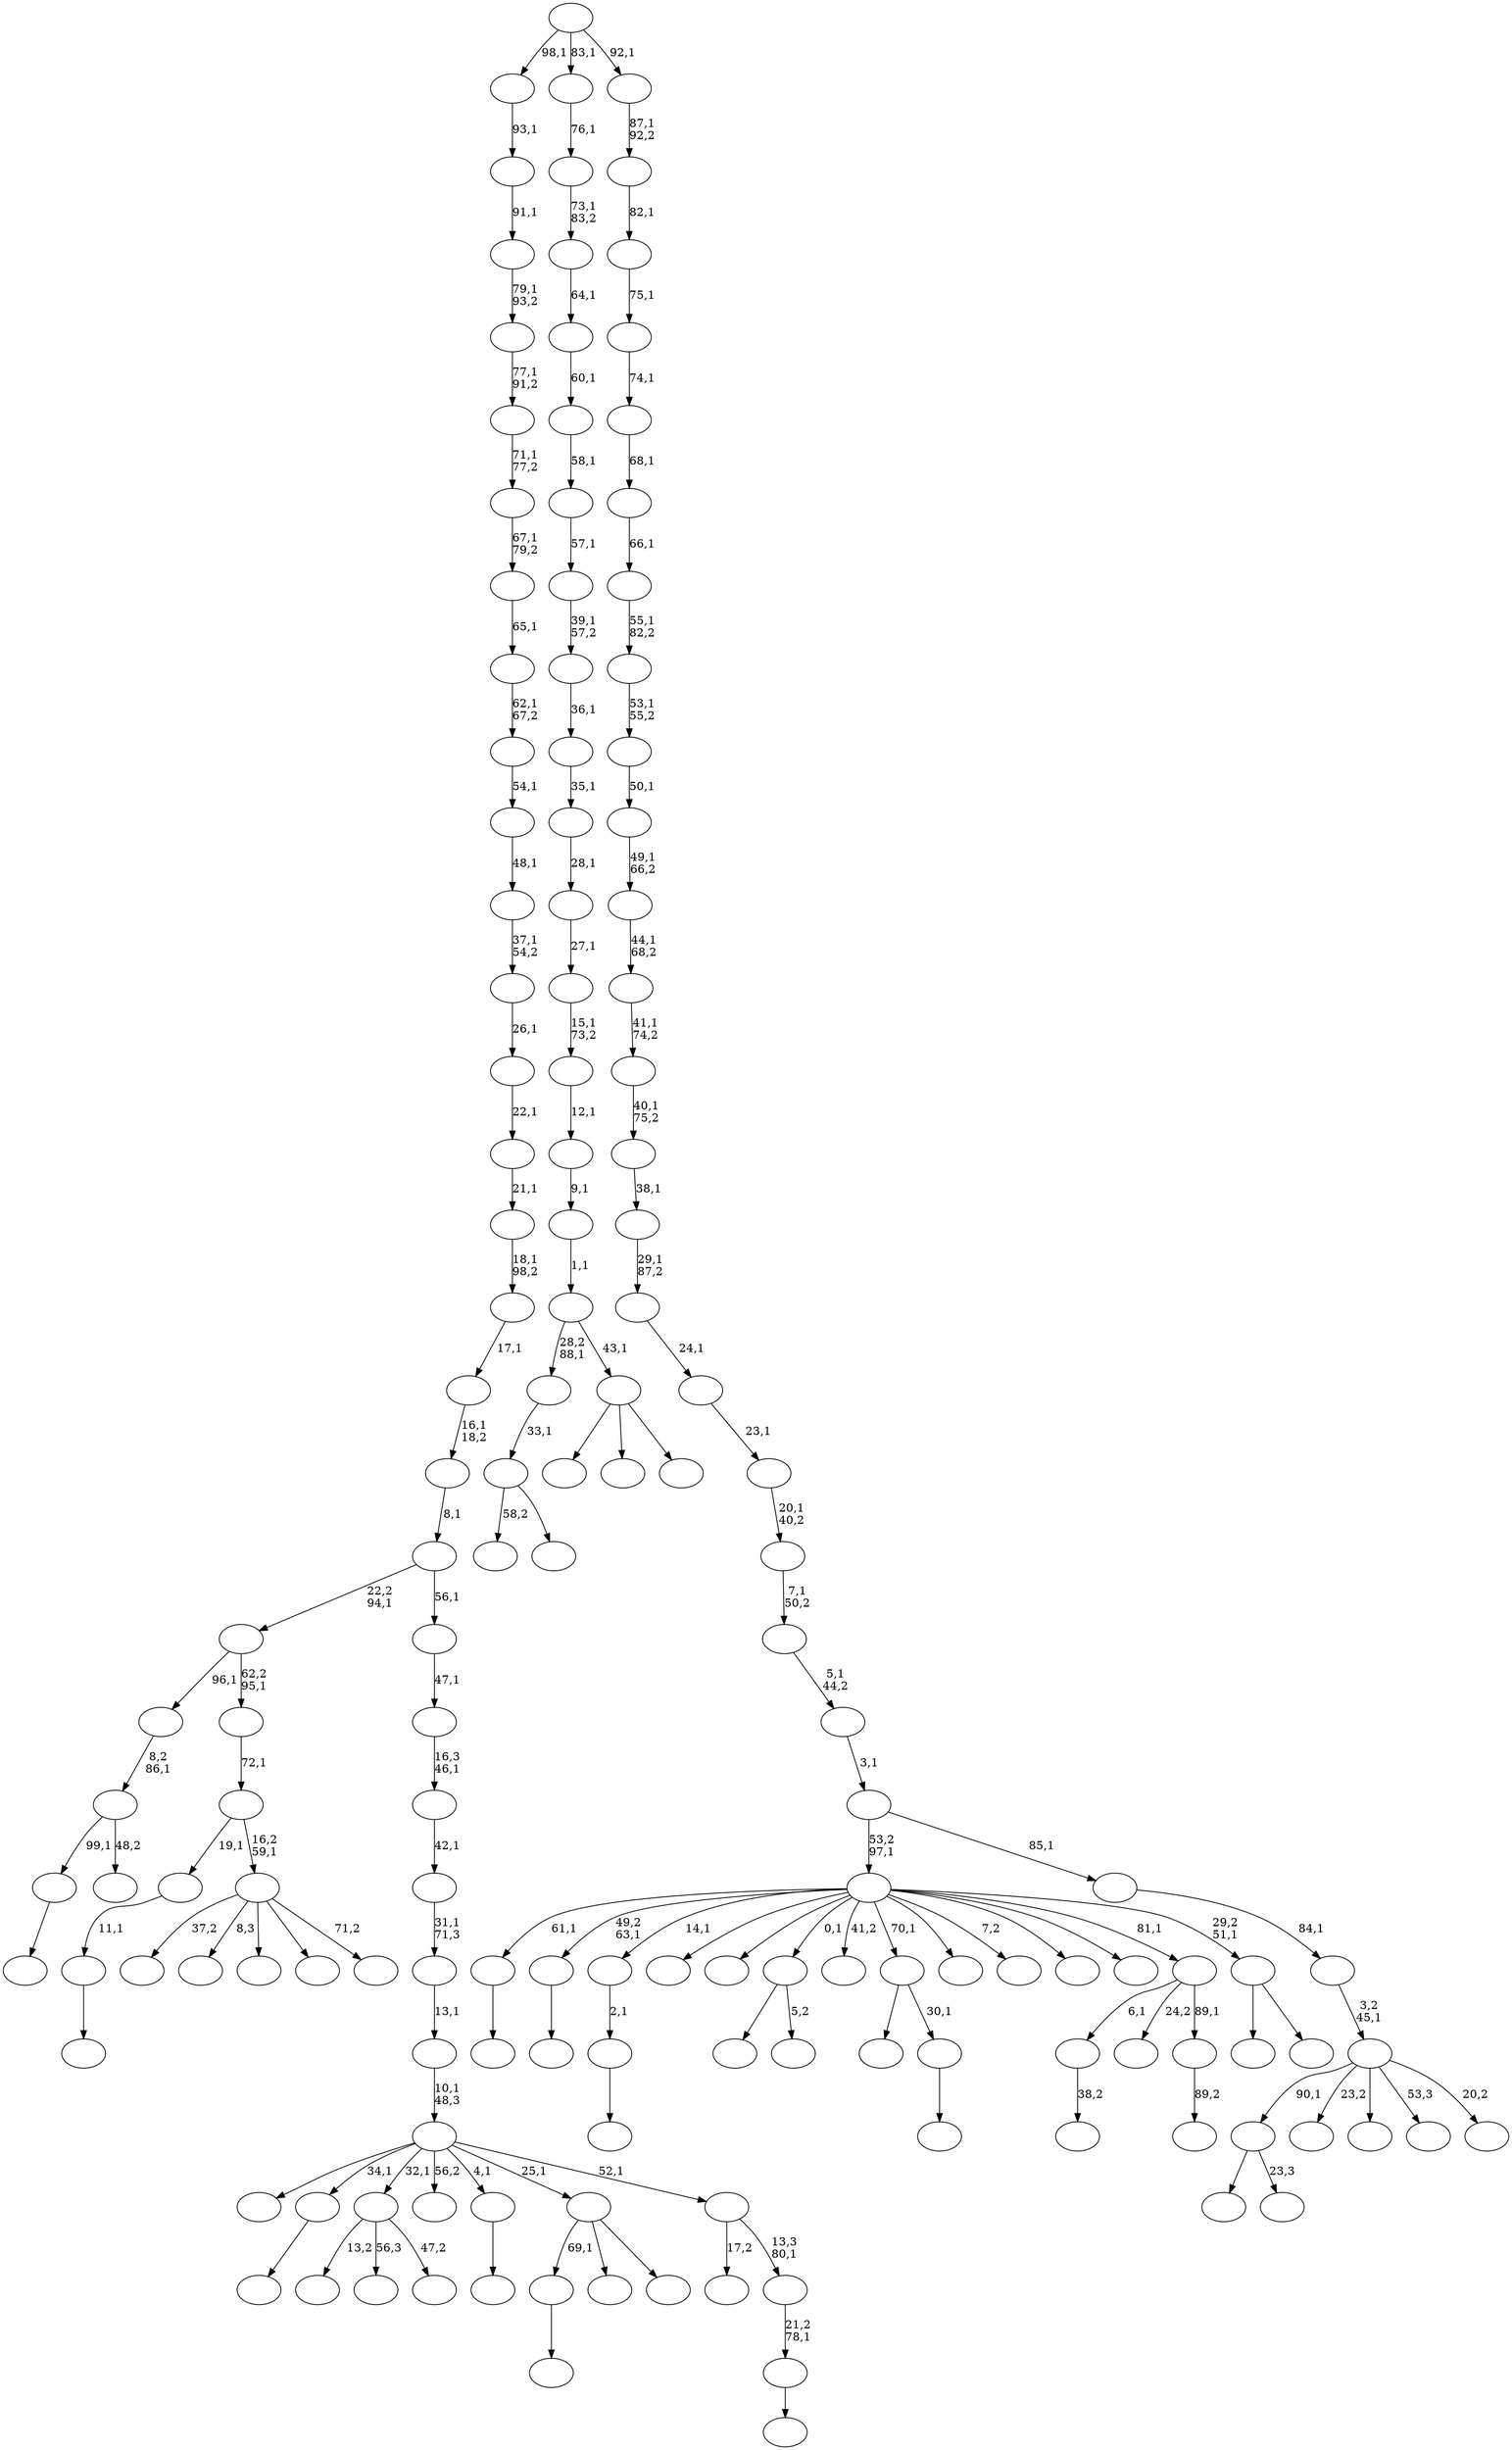digraph T {
	150 [label=""]
	149 [label=""]
	148 [label=""]
	147 [label=""]
	146 [label=""]
	145 [label=""]
	144 [label=""]
	143 [label=""]
	142 [label=""]
	141 [label=""]
	140 [label=""]
	139 [label=""]
	138 [label=""]
	137 [label=""]
	136 [label=""]
	135 [label=""]
	134 [label=""]
	133 [label=""]
	132 [label=""]
	131 [label=""]
	130 [label=""]
	129 [label=""]
	128 [label=""]
	127 [label=""]
	126 [label=""]
	125 [label=""]
	124 [label=""]
	123 [label=""]
	122 [label=""]
	121 [label=""]
	120 [label=""]
	119 [label=""]
	118 [label=""]
	117 [label=""]
	116 [label=""]
	115 [label=""]
	114 [label=""]
	113 [label=""]
	112 [label=""]
	111 [label=""]
	110 [label=""]
	109 [label=""]
	108 [label=""]
	107 [label=""]
	106 [label=""]
	105 [label=""]
	104 [label=""]
	103 [label=""]
	102 [label=""]
	101 [label=""]
	100 [label=""]
	99 [label=""]
	98 [label=""]
	97 [label=""]
	96 [label=""]
	95 [label=""]
	94 [label=""]
	93 [label=""]
	92 [label=""]
	91 [label=""]
	90 [label=""]
	89 [label=""]
	88 [label=""]
	87 [label=""]
	86 [label=""]
	85 [label=""]
	84 [label=""]
	83 [label=""]
	82 [label=""]
	81 [label=""]
	80 [label=""]
	79 [label=""]
	78 [label=""]
	77 [label=""]
	76 [label=""]
	75 [label=""]
	74 [label=""]
	73 [label=""]
	72 [label=""]
	71 [label=""]
	70 [label=""]
	69 [label=""]
	68 [label=""]
	67 [label=""]
	66 [label=""]
	65 [label=""]
	64 [label=""]
	63 [label=""]
	62 [label=""]
	61 [label=""]
	60 [label=""]
	59 [label=""]
	58 [label=""]
	57 [label=""]
	56 [label=""]
	55 [label=""]
	54 [label=""]
	53 [label=""]
	52 [label=""]
	51 [label=""]
	50 [label=""]
	49 [label=""]
	48 [label=""]
	47 [label=""]
	46 [label=""]
	45 [label=""]
	44 [label=""]
	43 [label=""]
	42 [label=""]
	41 [label=""]
	40 [label=""]
	39 [label=""]
	38 [label=""]
	37 [label=""]
	36 [label=""]
	35 [label=""]
	34 [label=""]
	33 [label=""]
	32 [label=""]
	31 [label=""]
	30 [label=""]
	29 [label=""]
	28 [label=""]
	27 [label=""]
	26 [label=""]
	25 [label=""]
	24 [label=""]
	23 [label=""]
	22 [label=""]
	21 [label=""]
	20 [label=""]
	19 [label=""]
	18 [label=""]
	17 [label=""]
	16 [label=""]
	15 [label=""]
	14 [label=""]
	13 [label=""]
	12 [label=""]
	11 [label=""]
	10 [label=""]
	9 [label=""]
	8 [label=""]
	7 [label=""]
	6 [label=""]
	5 [label=""]
	4 [label=""]
	3 [label=""]
	2 [label=""]
	1 [label=""]
	0 [label=""]
	149 -> 150 [label=""]
	147 -> 148 [label=""]
	143 -> 144 [label=""]
	141 -> 142 [label="38,2"]
	138 -> 139 [label=""]
	137 -> 138 [label="11,1"]
	135 -> 136 [label=""]
	134 -> 135 [label="2,1"]
	127 -> 140 [label=""]
	127 -> 128 [label="23,3"]
	125 -> 126 [label=""]
	120 -> 132 [label="13,2"]
	120 -> 130 [label="56,3"]
	120 -> 121 [label="47,2"]
	115 -> 116 [label=""]
	112 -> 146 [label=""]
	112 -> 113 [label="5,2"]
	109 -> 110 [label=""]
	105 -> 106 [label=""]
	104 -> 129 [label=""]
	104 -> 105 [label="30,1"]
	101 -> 149 [label="69,1"]
	101 -> 111 [label=""]
	101 -> 102 [label=""]
	92 -> 115 [label="99,1"]
	92 -> 93 [label="48,2"]
	91 -> 92 [label="8,2\n86,1"]
	87 -> 145 [label="58,2"]
	87 -> 88 [label=""]
	86 -> 87 [label="33,1"]
	84 -> 131 [label="37,2"]
	84 -> 100 [label="8,3"]
	84 -> 95 [label=""]
	84 -> 89 [label=""]
	84 -> 85 [label="71,2"]
	83 -> 137 [label="19,1"]
	83 -> 84 [label="16,2\n59,1"]
	82 -> 83 [label="72,1"]
	81 -> 91 [label="96,1"]
	81 -> 82 [label="62,2\n95,1"]
	79 -> 80 [label="89,2"]
	78 -> 141 [label="6,1"]
	78 -> 96 [label="24,2"]
	78 -> 79 [label="89,1"]
	76 -> 98 [label=""]
	76 -> 77 [label=""]
	75 -> 147 [label="61,1"]
	75 -> 143 [label="49,2\n63,1"]
	75 -> 134 [label="14,1"]
	75 -> 124 [label=""]
	75 -> 122 [label=""]
	75 -> 112 [label="0,1"]
	75 -> 108 [label="41,2"]
	75 -> 104 [label="70,1"]
	75 -> 103 [label=""]
	75 -> 97 [label="7,2"]
	75 -> 94 [label=""]
	75 -> 90 [label=""]
	75 -> 78 [label="81,1"]
	75 -> 76 [label="29,2\n51,1"]
	73 -> 74 [label=""]
	72 -> 73 [label="21,2\n78,1"]
	71 -> 99 [label="17,2"]
	71 -> 72 [label="13,3\n80,1"]
	70 -> 133 [label=""]
	70 -> 125 [label="34,1"]
	70 -> 120 [label="32,1"]
	70 -> 118 [label="56,2"]
	70 -> 109 [label="4,1"]
	70 -> 101 [label="25,1"]
	70 -> 71 [label="52,1"]
	69 -> 70 [label="10,1\n48,3"]
	68 -> 69 [label="13,1"]
	67 -> 68 [label="31,1\n71,3"]
	66 -> 67 [label="42,1"]
	65 -> 66 [label="16,3\n46,1"]
	64 -> 65 [label="47,1"]
	63 -> 81 [label="22,2\n94,1"]
	63 -> 64 [label="56,1"]
	62 -> 63 [label="8,1"]
	61 -> 62 [label="16,1\n18,2"]
	60 -> 61 [label="17,1"]
	59 -> 60 [label="18,1\n98,2"]
	58 -> 59 [label="21,1"]
	57 -> 58 [label="22,1"]
	56 -> 57 [label="26,1"]
	55 -> 56 [label="37,1\n54,2"]
	54 -> 55 [label="48,1"]
	53 -> 54 [label="54,1"]
	52 -> 53 [label="62,1\n67,2"]
	51 -> 52 [label="65,1"]
	50 -> 51 [label="67,1\n79,2"]
	49 -> 50 [label="71,1\n77,2"]
	48 -> 49 [label="77,1\n91,2"]
	47 -> 48 [label="79,1\n93,2"]
	46 -> 47 [label="91,1"]
	45 -> 46 [label="93,1"]
	43 -> 119 [label=""]
	43 -> 107 [label=""]
	43 -> 44 [label=""]
	42 -> 86 [label="28,2\n88,1"]
	42 -> 43 [label="43,1"]
	41 -> 42 [label="1,1"]
	40 -> 41 [label="9,1"]
	39 -> 40 [label="12,1"]
	38 -> 39 [label="15,1\n73,2"]
	37 -> 38 [label="27,1"]
	36 -> 37 [label="28,1"]
	35 -> 36 [label="35,1"]
	34 -> 35 [label="36,1"]
	33 -> 34 [label="39,1\n57,2"]
	32 -> 33 [label="57,1"]
	31 -> 32 [label="58,1"]
	30 -> 31 [label="60,1"]
	29 -> 30 [label="64,1"]
	28 -> 29 [label="73,1\n83,2"]
	27 -> 28 [label="76,1"]
	25 -> 127 [label="90,1"]
	25 -> 123 [label="23,2"]
	25 -> 117 [label=""]
	25 -> 114 [label="53,3"]
	25 -> 26 [label="20,2"]
	24 -> 25 [label="3,2\n45,1"]
	23 -> 24 [label="84,1"]
	22 -> 75 [label="53,2\n97,1"]
	22 -> 23 [label="85,1"]
	21 -> 22 [label="3,1"]
	20 -> 21 [label="5,1\n44,2"]
	19 -> 20 [label="7,1\n50,2"]
	18 -> 19 [label="20,1\n40,2"]
	17 -> 18 [label="23,1"]
	16 -> 17 [label="24,1"]
	15 -> 16 [label="29,1\n87,2"]
	14 -> 15 [label="38,1"]
	13 -> 14 [label="40,1\n75,2"]
	12 -> 13 [label="41,1\n74,2"]
	11 -> 12 [label="44,1\n68,2"]
	10 -> 11 [label="49,1\n66,2"]
	9 -> 10 [label="50,1"]
	8 -> 9 [label="53,1\n55,2"]
	7 -> 8 [label="55,1\n82,2"]
	6 -> 7 [label="66,1"]
	5 -> 6 [label="68,1"]
	4 -> 5 [label="74,1"]
	3 -> 4 [label="75,1"]
	2 -> 3 [label="82,1"]
	1 -> 2 [label="87,1\n92,2"]
	0 -> 45 [label="98,1"]
	0 -> 27 [label="83,1"]
	0 -> 1 [label="92,1"]
}
